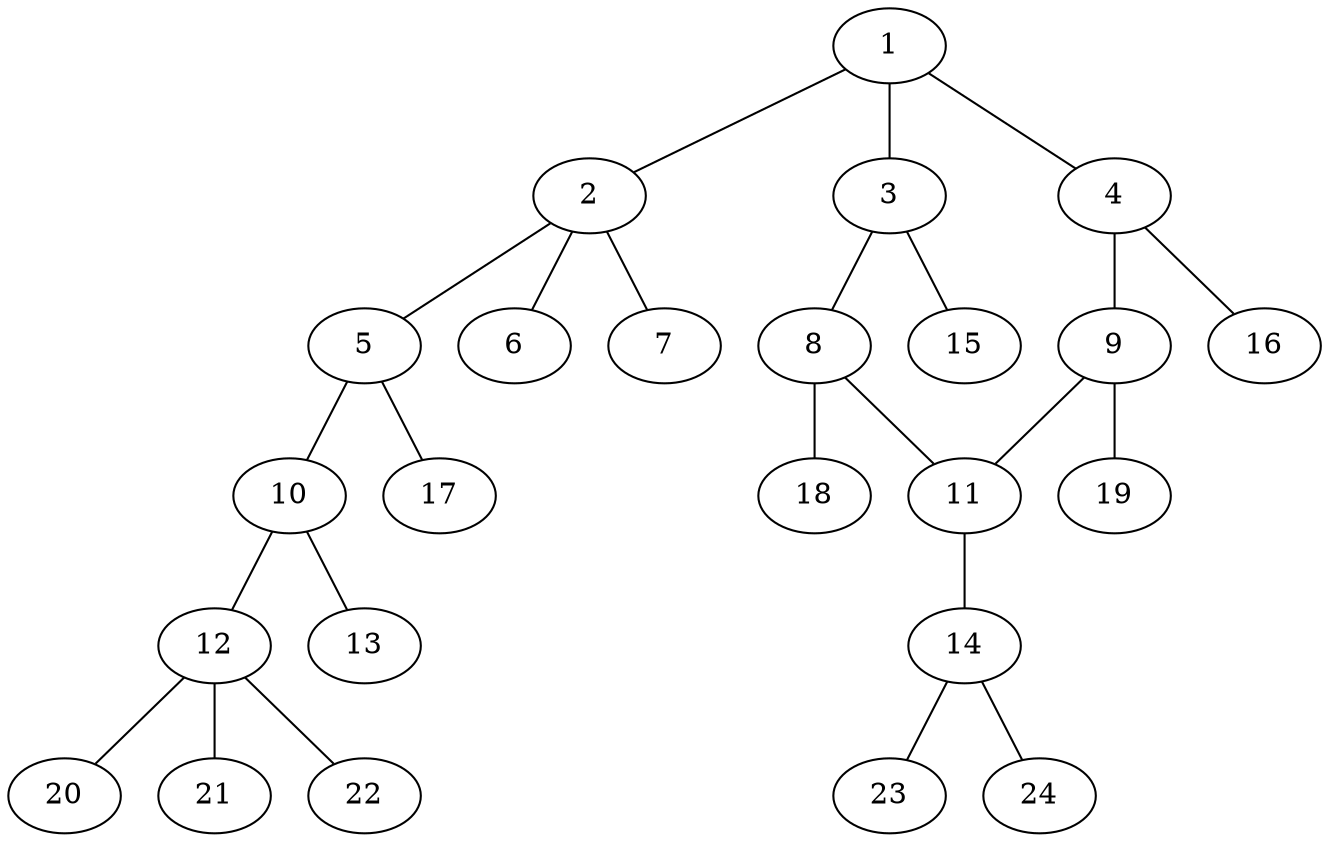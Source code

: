 graph molecule_2551 {
	1	 [chem=C];
	2	 [chem=S];
	1 -- 2	 [valence=1];
	3	 [chem=C];
	1 -- 3	 [valence=1];
	4	 [chem=C];
	1 -- 4	 [valence=2];
	5	 [chem=N];
	2 -- 5	 [valence=1];
	6	 [chem=O];
	2 -- 6	 [valence=2];
	7	 [chem=O];
	2 -- 7	 [valence=2];
	8	 [chem=C];
	3 -- 8	 [valence=2];
	15	 [chem=H];
	3 -- 15	 [valence=1];
	9	 [chem=C];
	4 -- 9	 [valence=1];
	16	 [chem=H];
	4 -- 16	 [valence=1];
	10	 [chem=C];
	5 -- 10	 [valence=1];
	17	 [chem=H];
	5 -- 17	 [valence=1];
	11	 [chem=C];
	8 -- 11	 [valence=1];
	18	 [chem=H];
	8 -- 18	 [valence=1];
	9 -- 11	 [valence=2];
	19	 [chem=H];
	9 -- 19	 [valence=1];
	12	 [chem=C];
	10 -- 12	 [valence=1];
	13	 [chem=O];
	10 -- 13	 [valence=2];
	14	 [chem=N];
	11 -- 14	 [valence=1];
	20	 [chem=H];
	12 -- 20	 [valence=1];
	21	 [chem=H];
	12 -- 21	 [valence=1];
	22	 [chem=H];
	12 -- 22	 [valence=1];
	23	 [chem=H];
	14 -- 23	 [valence=1];
	24	 [chem=H];
	14 -- 24	 [valence=1];
}
